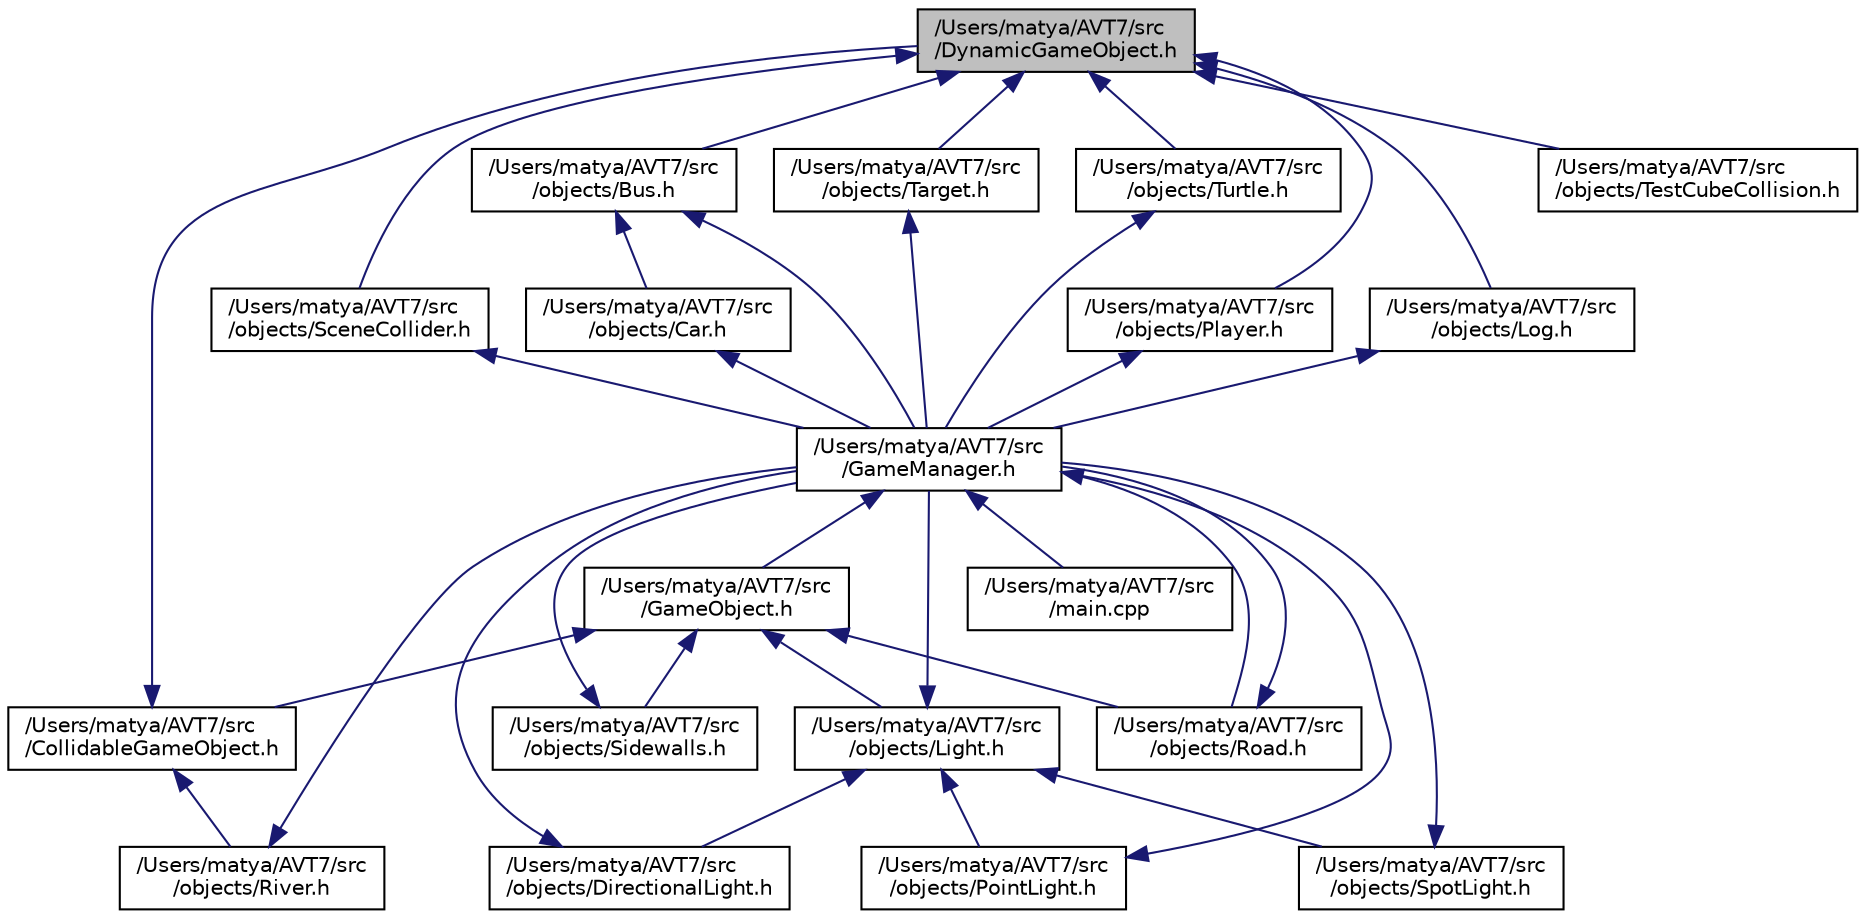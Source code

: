 digraph "/Users/matya/AVT7/src/DynamicGameObject.h"
{
  edge [fontname="Helvetica",fontsize="10",labelfontname="Helvetica",labelfontsize="10"];
  node [fontname="Helvetica",fontsize="10",shape=record];
  Node45 [label="/Users/matya/AVT7/src\l/DynamicGameObject.h",height=0.2,width=0.4,color="black", fillcolor="grey75", style="filled", fontcolor="black"];
  Node45 -> Node46 [dir="back",color="midnightblue",fontsize="10",style="solid"];
  Node46 [label="/Users/matya/AVT7/src\l/objects/Player.h",height=0.2,width=0.4,color="black", fillcolor="white", style="filled",URL="$_player_8h.html"];
  Node46 -> Node47 [dir="back",color="midnightblue",fontsize="10",style="solid"];
  Node47 [label="/Users/matya/AVT7/src\l/GameManager.h",height=0.2,width=0.4,color="black", fillcolor="white", style="filled",URL="$_game_manager_8h.html"];
  Node47 -> Node48 [dir="back",color="midnightblue",fontsize="10",style="solid"];
  Node48 [label="/Users/matya/AVT7/src\l/GameObject.h",height=0.2,width=0.4,color="black", fillcolor="white", style="filled",URL="$_game_object_8h.html"];
  Node48 -> Node49 [dir="back",color="midnightblue",fontsize="10",style="solid"];
  Node49 [label="/Users/matya/AVT7/src\l/CollidableGameObject.h",height=0.2,width=0.4,color="black", fillcolor="white", style="filled",URL="$_collidable_game_object_8h.html"];
  Node49 -> Node50 [dir="back",color="midnightblue",fontsize="10",style="solid"];
  Node50 [label="/Users/matya/AVT7/src\l/objects/River.h",height=0.2,width=0.4,color="black", fillcolor="white", style="filled",URL="$_river_8h.html"];
  Node50 -> Node47 [dir="back",color="midnightblue",fontsize="10",style="solid"];
  Node49 -> Node45 [dir="back",color="midnightblue",fontsize="10",style="solid"];
  Node48 -> Node51 [dir="back",color="midnightblue",fontsize="10",style="solid"];
  Node51 [label="/Users/matya/AVT7/src\l/objects/Road.h",height=0.2,width=0.4,color="black", fillcolor="white", style="filled",URL="$_road_8h.html"];
  Node51 -> Node47 [dir="back",color="midnightblue",fontsize="10",style="solid"];
  Node48 -> Node52 [dir="back",color="midnightblue",fontsize="10",style="solid"];
  Node52 [label="/Users/matya/AVT7/src\l/objects/Light.h",height=0.2,width=0.4,color="black", fillcolor="white", style="filled",URL="$_light_8h.html"];
  Node52 -> Node47 [dir="back",color="midnightblue",fontsize="10",style="solid"];
  Node52 -> Node53 [dir="back",color="midnightblue",fontsize="10",style="solid"];
  Node53 [label="/Users/matya/AVT7/src\l/objects/SpotLight.h",height=0.2,width=0.4,color="black", fillcolor="white", style="filled",URL="$_spot_light_8h.html"];
  Node53 -> Node47 [dir="back",color="midnightblue",fontsize="10",style="solid"];
  Node52 -> Node54 [dir="back",color="midnightblue",fontsize="10",style="solid"];
  Node54 [label="/Users/matya/AVT7/src\l/objects/DirectionalLight.h",height=0.2,width=0.4,color="black", fillcolor="white", style="filled",URL="$_directional_light_8h.html"];
  Node54 -> Node47 [dir="back",color="midnightblue",fontsize="10",style="solid"];
  Node52 -> Node55 [dir="back",color="midnightblue",fontsize="10",style="solid"];
  Node55 [label="/Users/matya/AVT7/src\l/objects/PointLight.h",height=0.2,width=0.4,color="black", fillcolor="white", style="filled",URL="$_point_light_8h.html"];
  Node55 -> Node47 [dir="back",color="midnightblue",fontsize="10",style="solid"];
  Node48 -> Node56 [dir="back",color="midnightblue",fontsize="10",style="solid"];
  Node56 [label="/Users/matya/AVT7/src\l/objects/Sidewalls.h",height=0.2,width=0.4,color="black", fillcolor="white", style="filled",URL="$_sidewalls_8h.html"];
  Node56 -> Node47 [dir="back",color="midnightblue",fontsize="10",style="solid"];
  Node47 -> Node51 [dir="back",color="midnightblue",fontsize="10",style="solid"];
  Node47 -> Node57 [dir="back",color="midnightblue",fontsize="10",style="solid"];
  Node57 [label="/Users/matya/AVT7/src\l/main.cpp",height=0.2,width=0.4,color="black", fillcolor="white", style="filled",URL="$main_8cpp.html"];
  Node45 -> Node58 [dir="back",color="midnightblue",fontsize="10",style="solid"];
  Node58 [label="/Users/matya/AVT7/src\l/objects/Bus.h",height=0.2,width=0.4,color="black", fillcolor="white", style="filled",URL="$_bus_8h.html"];
  Node58 -> Node47 [dir="back",color="midnightblue",fontsize="10",style="solid"];
  Node58 -> Node59 [dir="back",color="midnightblue",fontsize="10",style="solid"];
  Node59 [label="/Users/matya/AVT7/src\l/objects/Car.h",height=0.2,width=0.4,color="black", fillcolor="white", style="filled",URL="$_car_8h.html"];
  Node59 -> Node47 [dir="back",color="midnightblue",fontsize="10",style="solid"];
  Node45 -> Node60 [dir="back",color="midnightblue",fontsize="10",style="solid"];
  Node60 [label="/Users/matya/AVT7/src\l/objects/Log.h",height=0.2,width=0.4,color="black", fillcolor="white", style="filled",URL="$_log_8h.html"];
  Node60 -> Node47 [dir="back",color="midnightblue",fontsize="10",style="solid"];
  Node45 -> Node61 [dir="back",color="midnightblue",fontsize="10",style="solid"];
  Node61 [label="/Users/matya/AVT7/src\l/objects/SceneCollider.h",height=0.2,width=0.4,color="black", fillcolor="white", style="filled",URL="$_scene_collider_8h.html"];
  Node61 -> Node47 [dir="back",color="midnightblue",fontsize="10",style="solid"];
  Node45 -> Node62 [dir="back",color="midnightblue",fontsize="10",style="solid"];
  Node62 [label="/Users/matya/AVT7/src\l/objects/Target.h",height=0.2,width=0.4,color="black", fillcolor="white", style="filled",URL="$_target_8h.html"];
  Node62 -> Node47 [dir="back",color="midnightblue",fontsize="10",style="solid"];
  Node45 -> Node63 [dir="back",color="midnightblue",fontsize="10",style="solid"];
  Node63 [label="/Users/matya/AVT7/src\l/objects/Turtle.h",height=0.2,width=0.4,color="black", fillcolor="white", style="filled",URL="$_turtle_8h.html"];
  Node63 -> Node47 [dir="back",color="midnightblue",fontsize="10",style="solid"];
  Node45 -> Node64 [dir="back",color="midnightblue",fontsize="10",style="solid"];
  Node64 [label="/Users/matya/AVT7/src\l/objects/TestCubeCollision.h",height=0.2,width=0.4,color="black", fillcolor="white", style="filled",URL="$_test_cube_collision_8h.html"];
}
